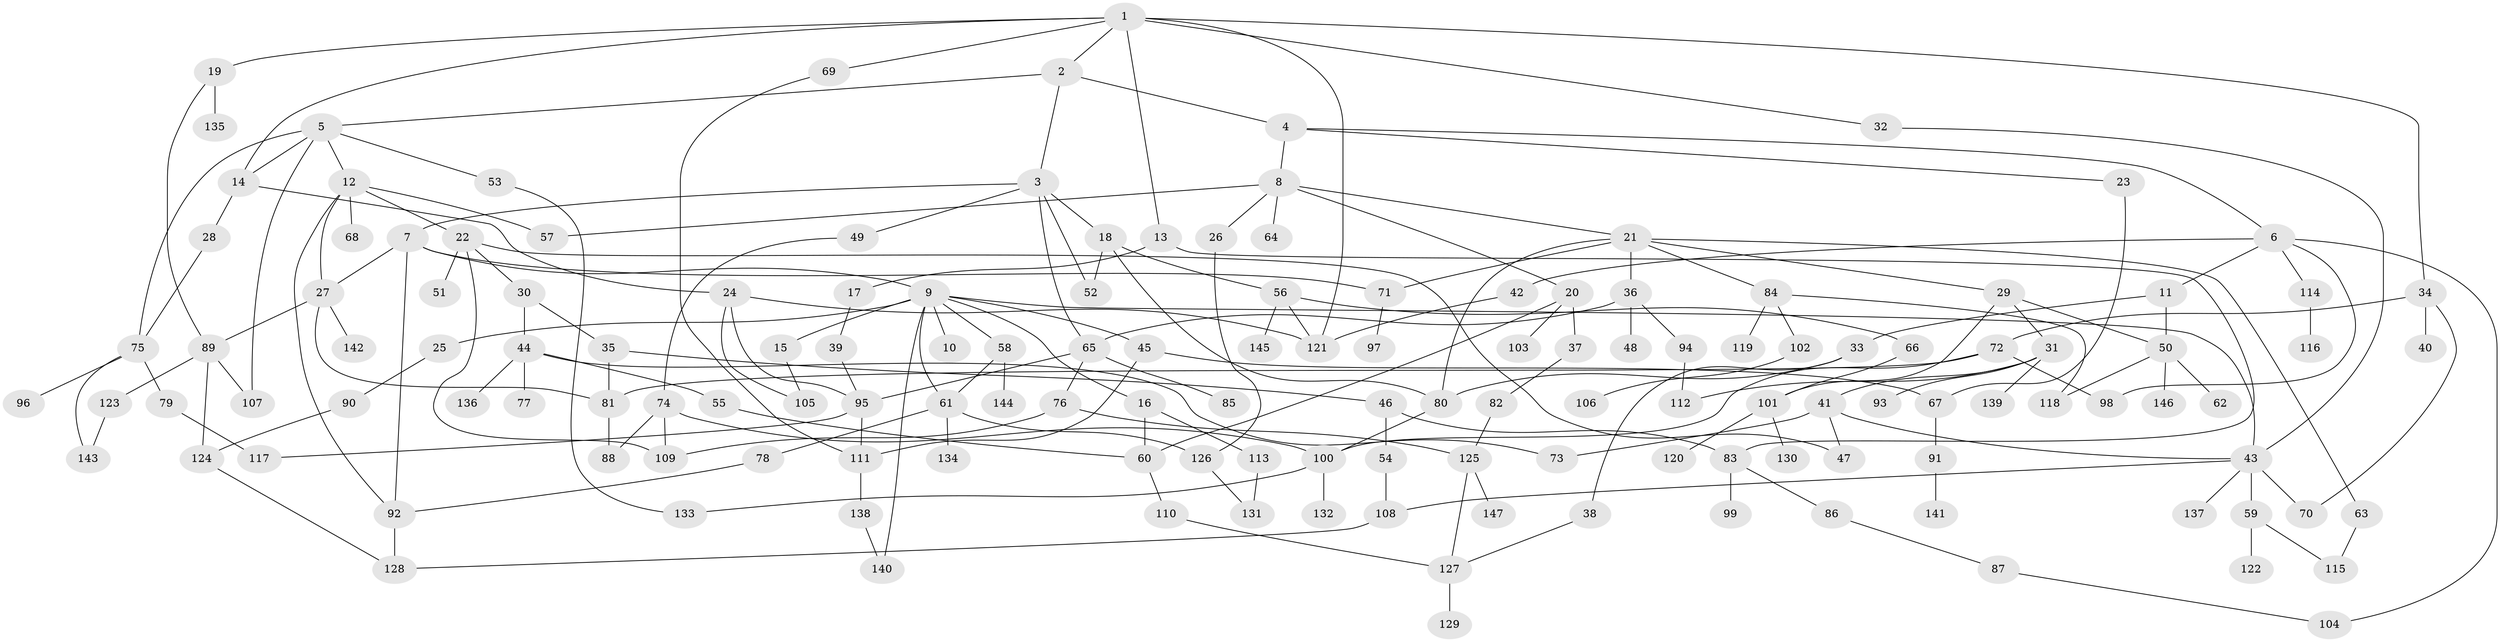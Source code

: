 // Generated by graph-tools (version 1.1) at 2025/25/03/09/25 03:25:27]
// undirected, 147 vertices, 204 edges
graph export_dot {
graph [start="1"]
  node [color=gray90,style=filled];
  1;
  2;
  3;
  4;
  5;
  6;
  7;
  8;
  9;
  10;
  11;
  12;
  13;
  14;
  15;
  16;
  17;
  18;
  19;
  20;
  21;
  22;
  23;
  24;
  25;
  26;
  27;
  28;
  29;
  30;
  31;
  32;
  33;
  34;
  35;
  36;
  37;
  38;
  39;
  40;
  41;
  42;
  43;
  44;
  45;
  46;
  47;
  48;
  49;
  50;
  51;
  52;
  53;
  54;
  55;
  56;
  57;
  58;
  59;
  60;
  61;
  62;
  63;
  64;
  65;
  66;
  67;
  68;
  69;
  70;
  71;
  72;
  73;
  74;
  75;
  76;
  77;
  78;
  79;
  80;
  81;
  82;
  83;
  84;
  85;
  86;
  87;
  88;
  89;
  90;
  91;
  92;
  93;
  94;
  95;
  96;
  97;
  98;
  99;
  100;
  101;
  102;
  103;
  104;
  105;
  106;
  107;
  108;
  109;
  110;
  111;
  112;
  113;
  114;
  115;
  116;
  117;
  118;
  119;
  120;
  121;
  122;
  123;
  124;
  125;
  126;
  127;
  128;
  129;
  130;
  131;
  132;
  133;
  134;
  135;
  136;
  137;
  138;
  139;
  140;
  141;
  142;
  143;
  144;
  145;
  146;
  147;
  1 -- 2;
  1 -- 13;
  1 -- 19;
  1 -- 32;
  1 -- 34;
  1 -- 69;
  1 -- 121;
  1 -- 14;
  2 -- 3;
  2 -- 4;
  2 -- 5;
  3 -- 7;
  3 -- 18;
  3 -- 49;
  3 -- 52;
  3 -- 65;
  4 -- 6;
  4 -- 8;
  4 -- 23;
  5 -- 12;
  5 -- 14;
  5 -- 53;
  5 -- 107;
  5 -- 75;
  6 -- 11;
  6 -- 42;
  6 -- 98;
  6 -- 104;
  6 -- 114;
  7 -- 9;
  7 -- 71;
  7 -- 92;
  7 -- 27;
  8 -- 20;
  8 -- 21;
  8 -- 26;
  8 -- 64;
  8 -- 57;
  9 -- 10;
  9 -- 15;
  9 -- 16;
  9 -- 25;
  9 -- 45;
  9 -- 58;
  9 -- 61;
  9 -- 140;
  9 -- 43;
  11 -- 33;
  11 -- 50;
  12 -- 22;
  12 -- 27;
  12 -- 57;
  12 -- 68;
  12 -- 92;
  13 -- 17;
  13 -- 83;
  14 -- 24;
  14 -- 28;
  15 -- 105;
  16 -- 113;
  16 -- 60;
  17 -- 39;
  18 -- 56;
  18 -- 80;
  18 -- 52;
  19 -- 135;
  19 -- 89;
  20 -- 37;
  20 -- 103;
  20 -- 60;
  21 -- 29;
  21 -- 36;
  21 -- 63;
  21 -- 84;
  21 -- 80;
  21 -- 71;
  22 -- 30;
  22 -- 51;
  22 -- 47;
  22 -- 109;
  23 -- 67;
  24 -- 105;
  24 -- 121;
  24 -- 95;
  25 -- 90;
  26 -- 126;
  27 -- 89;
  27 -- 142;
  27 -- 81;
  28 -- 75;
  29 -- 31;
  29 -- 50;
  29 -- 101;
  30 -- 35;
  30 -- 44;
  31 -- 41;
  31 -- 93;
  31 -- 112;
  31 -- 139;
  32 -- 43;
  33 -- 38;
  33 -- 80;
  34 -- 40;
  34 -- 70;
  34 -- 72;
  35 -- 46;
  35 -- 81;
  36 -- 48;
  36 -- 65;
  36 -- 94;
  37 -- 82;
  38 -- 127;
  39 -- 95;
  41 -- 47;
  41 -- 43;
  41 -- 73;
  42 -- 121;
  43 -- 59;
  43 -- 137;
  43 -- 108;
  43 -- 70;
  44 -- 55;
  44 -- 73;
  44 -- 77;
  44 -- 136;
  45 -- 67;
  45 -- 111;
  46 -- 54;
  46 -- 83;
  49 -- 74;
  50 -- 62;
  50 -- 118;
  50 -- 146;
  53 -- 133;
  54 -- 108;
  55 -- 60;
  56 -- 66;
  56 -- 145;
  56 -- 121;
  58 -- 144;
  58 -- 61;
  59 -- 122;
  59 -- 115;
  60 -- 110;
  61 -- 78;
  61 -- 134;
  61 -- 126;
  63 -- 115;
  65 -- 76;
  65 -- 85;
  65 -- 95;
  66 -- 101;
  67 -- 91;
  69 -- 111;
  71 -- 97;
  72 -- 100;
  72 -- 98;
  72 -- 81;
  74 -- 100;
  74 -- 88;
  74 -- 109;
  75 -- 79;
  75 -- 96;
  75 -- 143;
  76 -- 109;
  76 -- 125;
  78 -- 92;
  79 -- 117;
  80 -- 100;
  81 -- 88;
  82 -- 125;
  83 -- 86;
  83 -- 99;
  84 -- 102;
  84 -- 119;
  84 -- 118;
  86 -- 87;
  87 -- 104;
  89 -- 123;
  89 -- 124;
  89 -- 107;
  90 -- 124;
  91 -- 141;
  92 -- 128;
  94 -- 112;
  95 -- 117;
  95 -- 111;
  100 -- 132;
  100 -- 133;
  101 -- 120;
  101 -- 130;
  102 -- 106;
  108 -- 128;
  110 -- 127;
  111 -- 138;
  113 -- 131;
  114 -- 116;
  123 -- 143;
  124 -- 128;
  125 -- 147;
  125 -- 127;
  126 -- 131;
  127 -- 129;
  138 -- 140;
}
